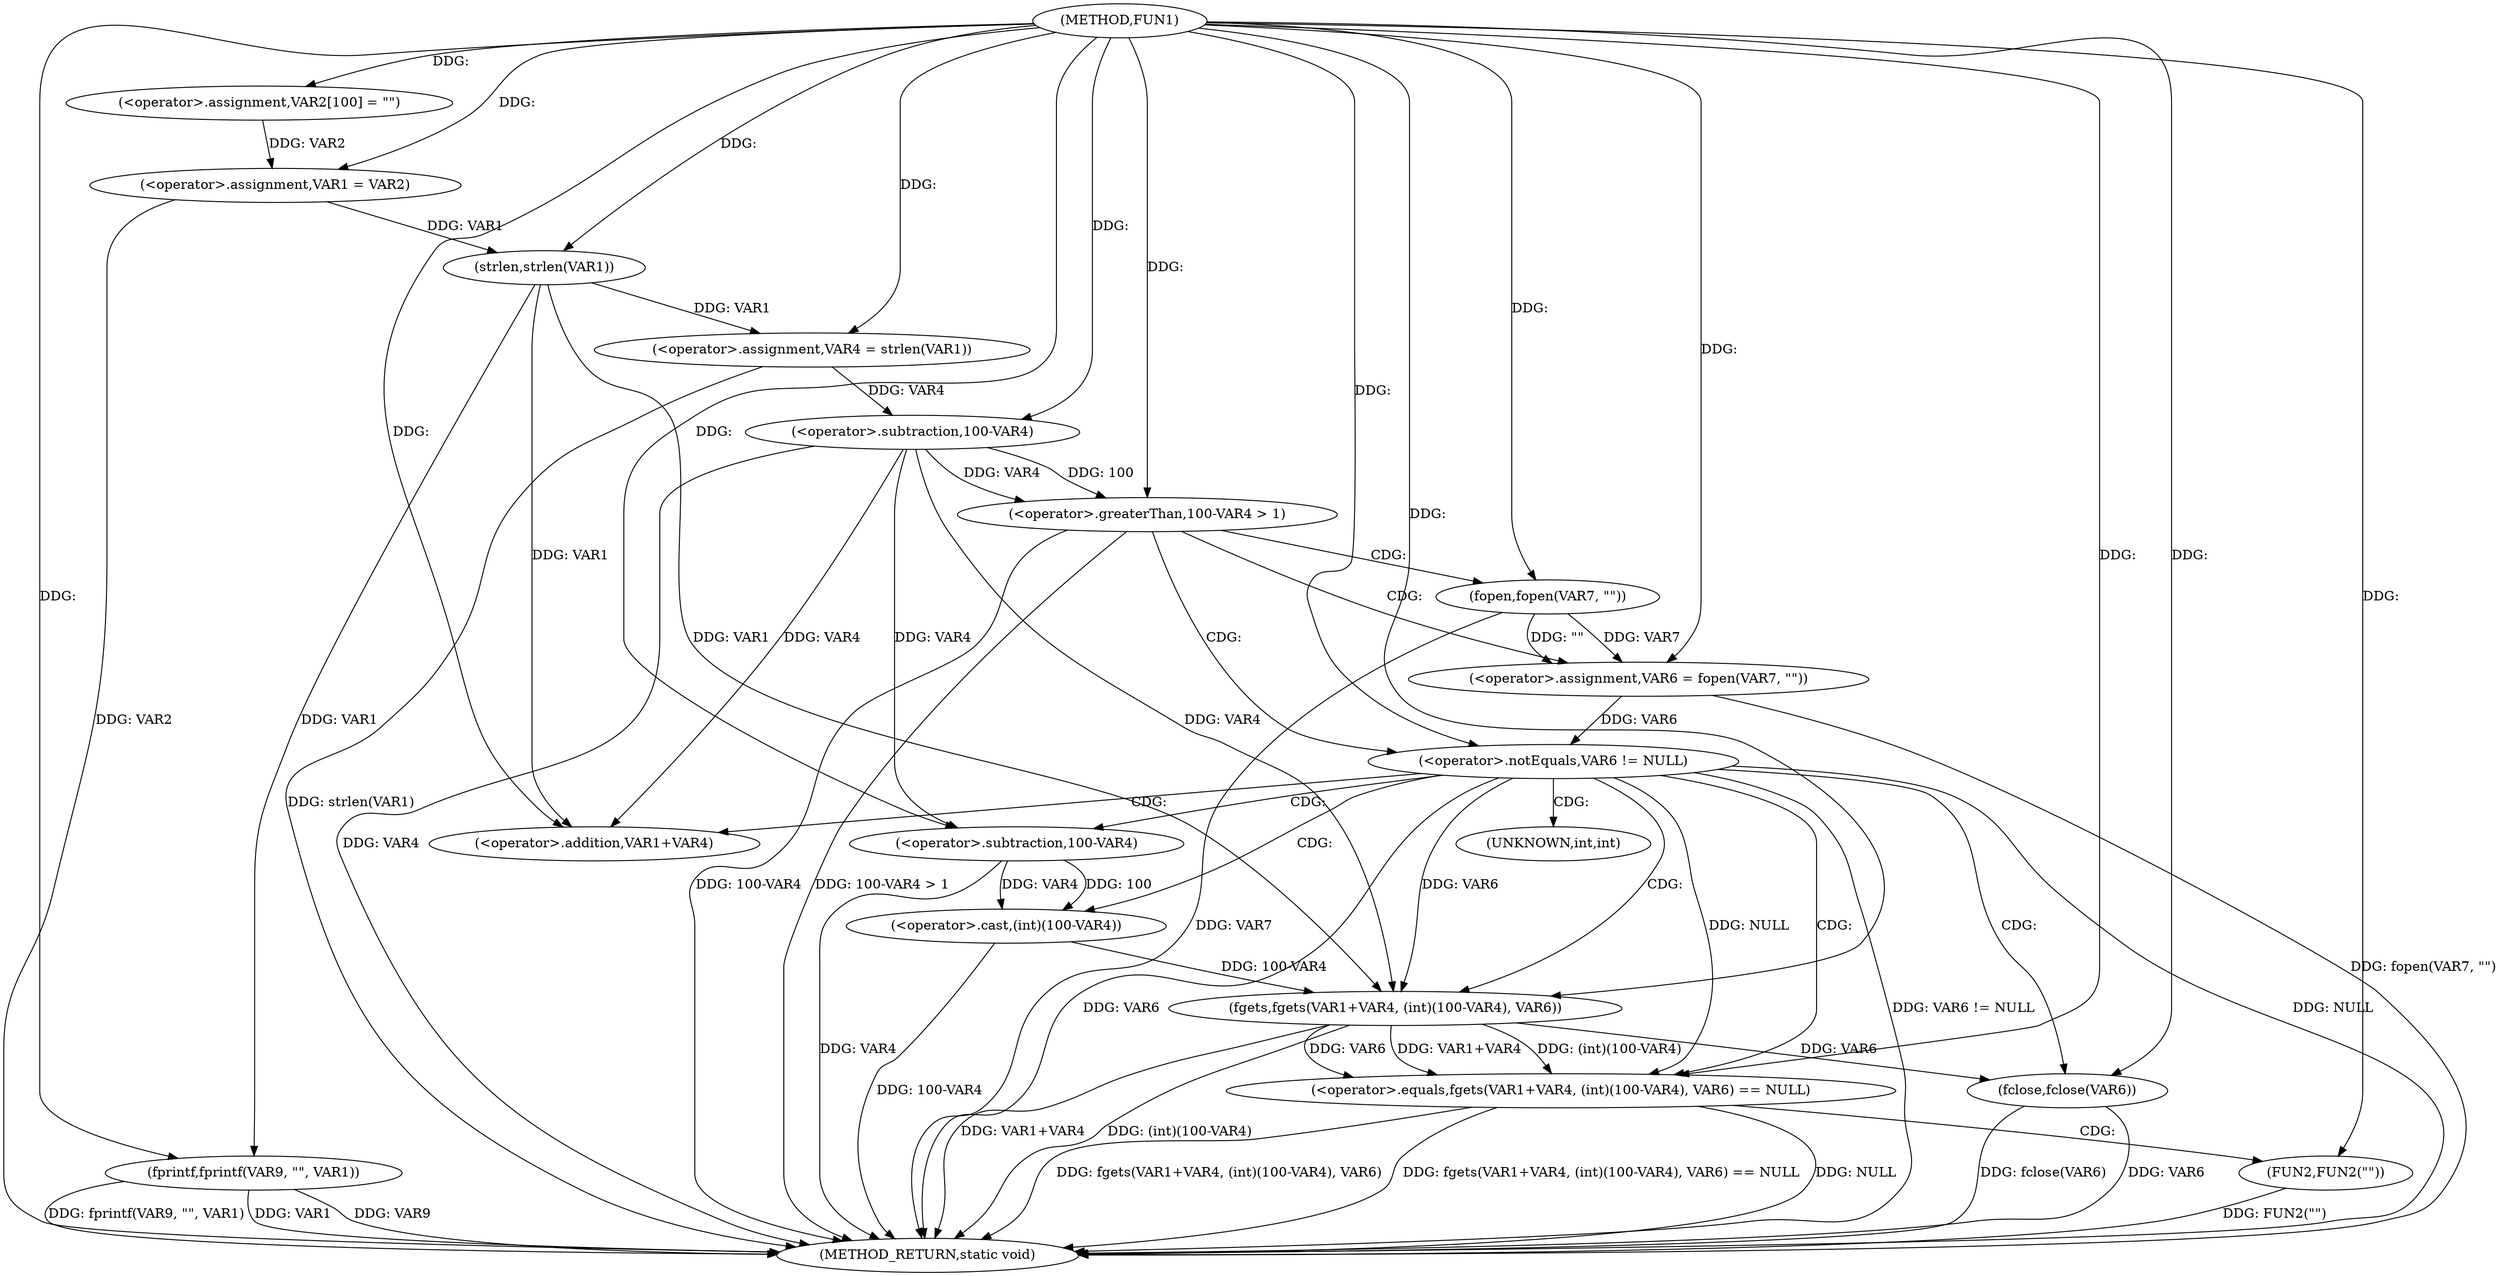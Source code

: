 digraph FUN1 {  
"1000100" [label = "(METHOD,FUN1)" ]
"1000160" [label = "(METHOD_RETURN,static void)" ]
"1000104" [label = "(<operator>.assignment,VAR2[100] = \"\")" ]
"1000107" [label = "(<operator>.assignment,VAR1 = VAR2)" ]
"1000114" [label = "(<operator>.assignment,VAR4 = strlen(VAR1))" ]
"1000116" [label = "(strlen,strlen(VAR1))" ]
"1000120" [label = "(<operator>.greaterThan,100-VAR4 > 1)" ]
"1000121" [label = "(<operator>.subtraction,100-VAR4)" ]
"1000126" [label = "(<operator>.assignment,VAR6 = fopen(VAR7, \"\"))" ]
"1000128" [label = "(fopen,fopen(VAR7, \"\"))" ]
"1000132" [label = "(<operator>.notEquals,VAR6 != NULL)" ]
"1000137" [label = "(<operator>.equals,fgets(VAR1+VAR4, (int)(100-VAR4), VAR6) == NULL)" ]
"1000138" [label = "(fgets,fgets(VAR1+VAR4, (int)(100-VAR4), VAR6))" ]
"1000139" [label = "(<operator>.addition,VAR1+VAR4)" ]
"1000142" [label = "(<operator>.cast,(int)(100-VAR4))" ]
"1000144" [label = "(<operator>.subtraction,100-VAR4)" ]
"1000150" [label = "(FUN2,FUN2(\"\"))" ]
"1000152" [label = "(fclose,fclose(VAR6))" ]
"1000156" [label = "(fprintf,fprintf(VAR9, \"\", VAR1))" ]
"1000143" [label = "(UNKNOWN,int,int)" ]
  "1000156" -> "1000160"  [ label = "DDG: VAR1"] 
  "1000138" -> "1000160"  [ label = "DDG: (int)(100-VAR4)"] 
  "1000156" -> "1000160"  [ label = "DDG: VAR9"] 
  "1000152" -> "1000160"  [ label = "DDG: fclose(VAR6)"] 
  "1000120" -> "1000160"  [ label = "DDG: 100-VAR4"] 
  "1000137" -> "1000160"  [ label = "DDG: NULL"] 
  "1000152" -> "1000160"  [ label = "DDG: VAR6"] 
  "1000132" -> "1000160"  [ label = "DDG: VAR6"] 
  "1000120" -> "1000160"  [ label = "DDG: 100-VAR4 > 1"] 
  "1000150" -> "1000160"  [ label = "DDG: FUN2(\"\")"] 
  "1000144" -> "1000160"  [ label = "DDG: VAR4"] 
  "1000114" -> "1000160"  [ label = "DDG: strlen(VAR1)"] 
  "1000121" -> "1000160"  [ label = "DDG: VAR4"] 
  "1000132" -> "1000160"  [ label = "DDG: VAR6 != NULL"] 
  "1000138" -> "1000160"  [ label = "DDG: VAR1+VAR4"] 
  "1000128" -> "1000160"  [ label = "DDG: VAR7"] 
  "1000142" -> "1000160"  [ label = "DDG: 100-VAR4"] 
  "1000132" -> "1000160"  [ label = "DDG: NULL"] 
  "1000137" -> "1000160"  [ label = "DDG: fgets(VAR1+VAR4, (int)(100-VAR4), VAR6)"] 
  "1000126" -> "1000160"  [ label = "DDG: fopen(VAR7, \"\")"] 
  "1000156" -> "1000160"  [ label = "DDG: fprintf(VAR9, \"\", VAR1)"] 
  "1000137" -> "1000160"  [ label = "DDG: fgets(VAR1+VAR4, (int)(100-VAR4), VAR6) == NULL"] 
  "1000107" -> "1000160"  [ label = "DDG: VAR2"] 
  "1000100" -> "1000104"  [ label = "DDG: "] 
  "1000104" -> "1000107"  [ label = "DDG: VAR2"] 
  "1000100" -> "1000107"  [ label = "DDG: "] 
  "1000116" -> "1000114"  [ label = "DDG: VAR1"] 
  "1000100" -> "1000114"  [ label = "DDG: "] 
  "1000107" -> "1000116"  [ label = "DDG: VAR1"] 
  "1000100" -> "1000116"  [ label = "DDG: "] 
  "1000121" -> "1000120"  [ label = "DDG: 100"] 
  "1000121" -> "1000120"  [ label = "DDG: VAR4"] 
  "1000100" -> "1000121"  [ label = "DDG: "] 
  "1000114" -> "1000121"  [ label = "DDG: VAR4"] 
  "1000100" -> "1000120"  [ label = "DDG: "] 
  "1000128" -> "1000126"  [ label = "DDG: VAR7"] 
  "1000128" -> "1000126"  [ label = "DDG: \"\""] 
  "1000100" -> "1000126"  [ label = "DDG: "] 
  "1000100" -> "1000128"  [ label = "DDG: "] 
  "1000126" -> "1000132"  [ label = "DDG: VAR6"] 
  "1000100" -> "1000132"  [ label = "DDG: "] 
  "1000138" -> "1000137"  [ label = "DDG: VAR1+VAR4"] 
  "1000138" -> "1000137"  [ label = "DDG: (int)(100-VAR4)"] 
  "1000138" -> "1000137"  [ label = "DDG: VAR6"] 
  "1000116" -> "1000138"  [ label = "DDG: VAR1"] 
  "1000100" -> "1000138"  [ label = "DDG: "] 
  "1000121" -> "1000138"  [ label = "DDG: VAR4"] 
  "1000116" -> "1000139"  [ label = "DDG: VAR1"] 
  "1000100" -> "1000139"  [ label = "DDG: "] 
  "1000121" -> "1000139"  [ label = "DDG: VAR4"] 
  "1000142" -> "1000138"  [ label = "DDG: 100-VAR4"] 
  "1000144" -> "1000142"  [ label = "DDG: 100"] 
  "1000144" -> "1000142"  [ label = "DDG: VAR4"] 
  "1000100" -> "1000144"  [ label = "DDG: "] 
  "1000121" -> "1000144"  [ label = "DDG: VAR4"] 
  "1000132" -> "1000138"  [ label = "DDG: VAR6"] 
  "1000132" -> "1000137"  [ label = "DDG: NULL"] 
  "1000100" -> "1000137"  [ label = "DDG: "] 
  "1000100" -> "1000150"  [ label = "DDG: "] 
  "1000138" -> "1000152"  [ label = "DDG: VAR6"] 
  "1000100" -> "1000152"  [ label = "DDG: "] 
  "1000100" -> "1000156"  [ label = "DDG: "] 
  "1000116" -> "1000156"  [ label = "DDG: VAR1"] 
  "1000120" -> "1000126"  [ label = "CDG: "] 
  "1000120" -> "1000132"  [ label = "CDG: "] 
  "1000120" -> "1000128"  [ label = "CDG: "] 
  "1000132" -> "1000143"  [ label = "CDG: "] 
  "1000132" -> "1000142"  [ label = "CDG: "] 
  "1000132" -> "1000137"  [ label = "CDG: "] 
  "1000132" -> "1000152"  [ label = "CDG: "] 
  "1000132" -> "1000139"  [ label = "CDG: "] 
  "1000132" -> "1000144"  [ label = "CDG: "] 
  "1000132" -> "1000138"  [ label = "CDG: "] 
  "1000137" -> "1000150"  [ label = "CDG: "] 
}
